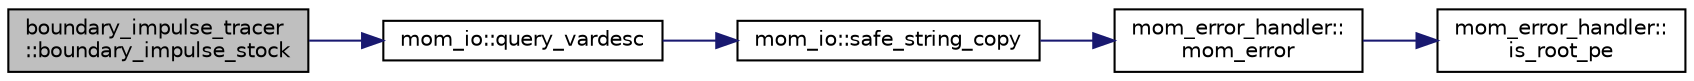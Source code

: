 digraph "boundary_impulse_tracer::boundary_impulse_stock"
{
 // INTERACTIVE_SVG=YES
 // LATEX_PDF_SIZE
  edge [fontname="Helvetica",fontsize="10",labelfontname="Helvetica",labelfontsize="10"];
  node [fontname="Helvetica",fontsize="10",shape=record];
  rankdir="LR";
  Node1 [label="boundary_impulse_tracer\l::boundary_impulse_stock",height=0.2,width=0.4,color="black", fillcolor="grey75", style="filled", fontcolor="black",tooltip="Calculate total inventory of tracer."];
  Node1 -> Node2 [color="midnightblue",fontsize="10",style="solid",fontname="Helvetica"];
  Node2 [label="mom_io::query_vardesc",height=0.2,width=0.4,color="black", fillcolor="white", style="filled",URL="$namespacemom__io.html#aa583d22dfaf16e3157b2741d838f5240",tooltip="This routine queries vardesc."];
  Node2 -> Node3 [color="midnightblue",fontsize="10",style="solid",fontname="Helvetica"];
  Node3 [label="mom_io::safe_string_copy",height=0.2,width=0.4,color="black", fillcolor="white", style="filled",URL="$namespacemom__io.html#ac4bc408e8b38dbd669842753f26ebf88",tooltip="Copies a string."];
  Node3 -> Node4 [color="midnightblue",fontsize="10",style="solid",fontname="Helvetica"];
  Node4 [label="mom_error_handler::\lmom_error",height=0.2,width=0.4,color="black", fillcolor="white", style="filled",URL="$namespacemom__error__handler.html#a460cfb79a06c29fc249952c2a3710d67",tooltip="This provides a convenient interface for writing an mpp_error message with run-time filter based on a..."];
  Node4 -> Node5 [color="midnightblue",fontsize="10",style="solid",fontname="Helvetica"];
  Node5 [label="mom_error_handler::\lis_root_pe",height=0.2,width=0.4,color="black", fillcolor="white", style="filled",URL="$namespacemom__error__handler.html#ad5f00a53059c72fe2332d1436c80ca71",tooltip="This returns .true. if the current PE is the root PE."];
}
